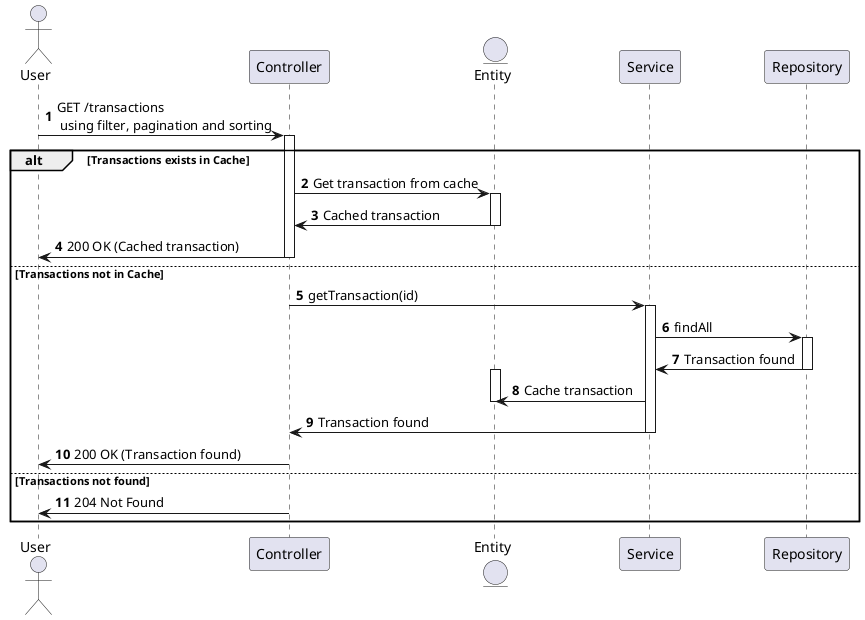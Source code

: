 @startuml
autonumber
actor User

User -> Controller: GET /transactions \n using filter, pagination and sorting
activate Controller

alt Transactions exists in Cache
    entity Entity as Cache
    Controller -> Cache: Get transaction from cache
    activate Cache
    Cache -> Controller: Cached transaction
    deactivate Cache

    Controller -> User: 200 OK (Cached transaction)
    deactivate Controller

else Transactions not in Cache
    Controller -> Service: getTransaction(id)
    activate Service

    Service -> Repository: findAll
    activate Repository

    Repository -> Service: Transaction found
    deactivate Repository

    activate Cache
    Service -> Cache: Cache transaction
    deactivate Cache

    Service -> Controller: Transaction found
    deactivate Service

    Controller -> User: 200 OK (Transaction found)
    deactivate Controller

else Transactions not found
    Controller -> User: 204 Not Found
    deactivate Controller
end

@enduml
